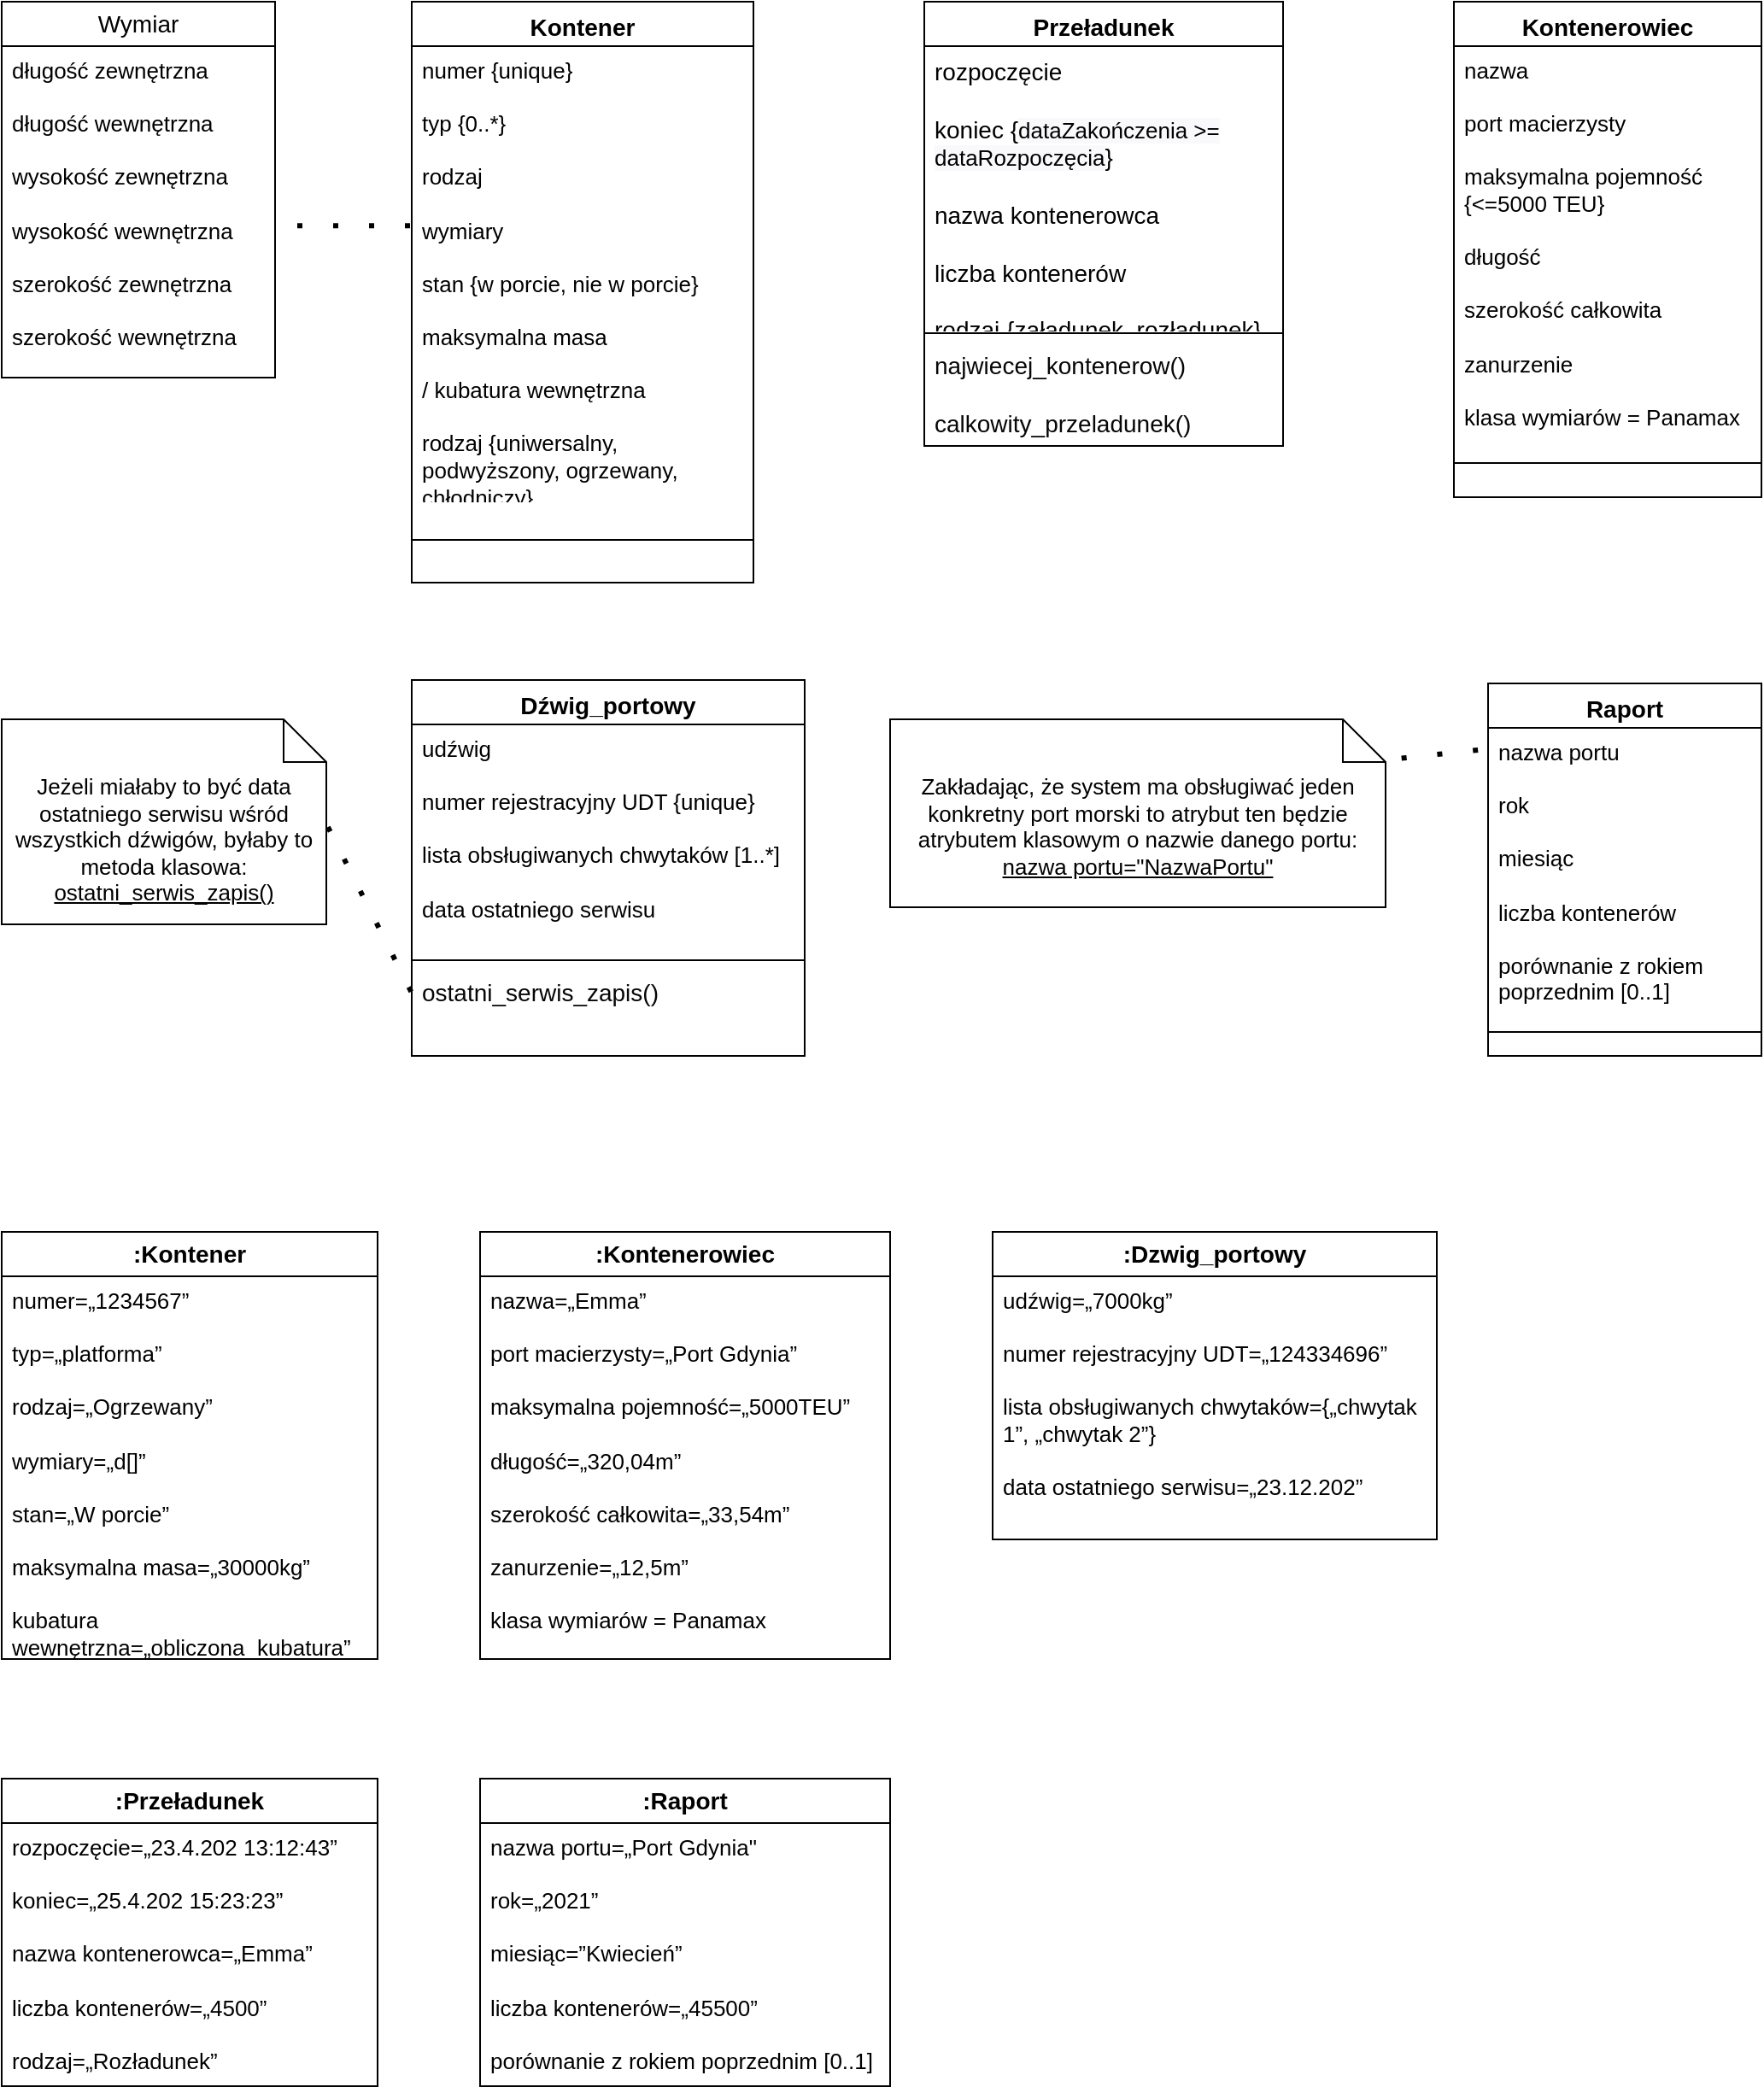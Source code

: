 <mxfile version="24.0.7" type="github">
  <diagram name="Page-1" id="b5b7bab2-c9e2-2cf4-8b2a-24fd1a2a6d21">
    <mxGraphModel dx="1676" dy="1122" grid="1" gridSize="10" guides="1" tooltips="1" connect="1" arrows="1" fold="1" page="1" pageScale="1" pageWidth="827" pageHeight="1169" background="none" math="0" shadow="0">
      <root>
        <mxCell id="0" />
        <mxCell id="1" parent="0" />
        <UserObject label="" tags="Tło" id="TmnGhftIG_K0yJFdEBpx-37">
          <mxCell style="vsdxID=38;edgeStyle=none;dashed=1;dashPattern=1.00 6.00;startArrow=none;endArrow=none;startSize=5;endSize=5;strokeColor=#000000;spacingTop=0;spacingBottom=0;spacingLeft=0;spacingRight=0;verticalAlign=middle;html=1;labelBackgroundColor=#ffffff;rounded=0;exitX=-0.005;exitY=0.398;exitDx=0;exitDy=0;exitPerimeter=0;entryX=1;entryY=0.542;entryDx=0;entryDy=0;strokeWidth=3;entryPerimeter=0;" parent="1" edge="1" target="f64ZwMgdhYQsXgJLThfs-36" source="f64ZwMgdhYQsXgJLThfs-31">
            <mxGeometry relative="1" as="geometry">
              <mxPoint y="-1" as="offset" />
              <Array as="points" />
              <mxPoint x="689" y="186" as="sourcePoint" />
              <mxPoint x="680" y="95" as="targetPoint" />
            </mxGeometry>
          </mxCell>
        </UserObject>
        <UserObject label="" tags="Tło" id="TmnGhftIG_K0yJFdEBpx-40">
          <mxCell style="vsdxID=42;edgeStyle=none;dashed=1;dashPattern=1.00 6.00;startArrow=none;endArrow=none;startSize=5;endSize=5;strokeWidth=3;strokeColor=#000000;spacingTop=0;spacingBottom=0;spacingLeft=0;spacingRight=0;verticalAlign=middle;html=1;labelBackgroundColor=#ffffff;rounded=0;exitX=1.005;exitY=0.525;exitDx=0;exitDy=0;exitPerimeter=0;entryX=-0.001;entryY=0.282;entryDx=0;entryDy=0;entryPerimeter=0;" parent="1" source="f64ZwMgdhYQsXgJLThfs-49" edge="1" target="TmnGhftIG_K0yJFdEBpx-70">
            <mxGeometry relative="1" as="geometry">
              <mxPoint y="-1" as="offset" />
              <Array as="points" />
              <mxPoint x="287" y="674" as="sourcePoint" />
              <mxPoint x="390" y="710" as="targetPoint" />
            </mxGeometry>
          </mxCell>
        </UserObject>
        <UserObject label="" tags="Tło" id="TmnGhftIG_K0yJFdEBpx-43">
          <mxCell style="vsdxID=46;edgeStyle=none;dashed=1;dashPattern=1.00 6.00;startArrow=none;endArrow=none;startSize=5;endSize=5;strokeWidth=3;strokeColor=#000000;spacingTop=0;spacingBottom=0;spacingLeft=0;spacingRight=0;verticalAlign=middle;html=1;labelBackgroundColor=#ffffff;rounded=0;entryX=0;entryY=0.5;entryDx=0;entryDy=0;entryPerimeter=0;exitX=-0.037;exitY=0.079;exitDx=0;exitDy=0;exitPerimeter=0;" parent="1" source="f64ZwMgdhYQsXgJLThfs-46" target="f64ZwMgdhYQsXgJLThfs-21" edge="1">
            <mxGeometry relative="1" as="geometry">
              <mxPoint x="-1" y="-1" as="offset" />
              <Array as="points" />
              <mxPoint x="766.2" y="686.8" as="sourcePoint" />
              <mxPoint x="825" y="694" as="targetPoint" />
            </mxGeometry>
          </mxCell>
        </UserObject>
        <mxCell id="TmnGhftIG_K0yJFdEBpx-67" value="&lt;font style=&quot;font-size: 14px;&quot;&gt;Dźwig_portowy&lt;/font&gt;" style="swimlane;fontStyle=1;align=center;verticalAlign=top;childLayout=stackLayout;horizontal=1;startSize=26;horizontalStack=0;resizeParent=1;resizeParentMax=0;resizeLast=0;collapsible=1;marginBottom=0;whiteSpace=wrap;html=1;" parent="1" vertex="1">
          <mxGeometry x="360" y="437" width="230" height="220" as="geometry">
            <mxRectangle x="440" y="310" width="120" height="30" as="alternateBounds" />
          </mxGeometry>
        </mxCell>
        <mxCell id="TmnGhftIG_K0yJFdEBpx-68" value="&lt;font style=&quot;font-size: 13px;&quot;&gt;udźwig&lt;br&gt;&lt;br&gt;numer rejestracyjny UDT {unique}&lt;br&gt;&lt;br&gt;lista obsługiwanych chwytaków [1..*]&lt;br&gt;&lt;br&gt;data ostatniego serwisu&lt;/font&gt;" style="text;strokeColor=none;fillColor=none;align=left;verticalAlign=top;spacingLeft=4;spacingRight=4;overflow=hidden;rotatable=0;points=[[0,0.5],[1,0.5]];portConstraint=eastwest;whiteSpace=wrap;html=1;" parent="TmnGhftIG_K0yJFdEBpx-67" vertex="1">
          <mxGeometry y="26" width="230" height="134" as="geometry" />
        </mxCell>
        <mxCell id="TmnGhftIG_K0yJFdEBpx-69" value="" style="line;strokeWidth=1;fillColor=none;align=left;verticalAlign=middle;spacingTop=-1;spacingLeft=3;spacingRight=3;rotatable=0;labelPosition=right;points=[];portConstraint=eastwest;strokeColor=inherit;" parent="TmnGhftIG_K0yJFdEBpx-67" vertex="1">
          <mxGeometry y="160" width="230" height="8" as="geometry" />
        </mxCell>
        <mxCell id="TmnGhftIG_K0yJFdEBpx-70" value="&lt;span style=&quot;caret-color: rgb(7, 7, 7); color: rgb(7, 7, 7);&quot;&gt;&lt;font style=&quot;font-size: 14px;&quot;&gt;ostatni_serwis_zapis()&lt;/font&gt;&lt;/span&gt;" style="text;strokeColor=none;fillColor=none;align=left;verticalAlign=top;spacingLeft=4;spacingRight=4;overflow=hidden;rotatable=0;points=[[0,0.5],[1,0.5]];portConstraint=eastwest;whiteSpace=wrap;html=1;" parent="TmnGhftIG_K0yJFdEBpx-67" vertex="1">
          <mxGeometry y="168" width="230" height="52" as="geometry" />
        </mxCell>
        <mxCell id="f64ZwMgdhYQsXgJLThfs-16" value="&lt;font style=&quot;font-size: 14px;&quot;&gt;Przeładunek&lt;/font&gt;" style="swimlane;fontStyle=1;align=center;verticalAlign=top;childLayout=stackLayout;horizontal=1;startSize=26;horizontalStack=0;resizeParent=1;resizeParentMax=0;resizeLast=0;collapsible=1;marginBottom=0;whiteSpace=wrap;html=1;" vertex="1" parent="1">
          <mxGeometry x="660" y="40" width="210" height="260" as="geometry" />
        </mxCell>
        <mxCell id="f64ZwMgdhYQsXgJLThfs-17" value="&lt;font style=&quot;font-size: 14px;&quot;&gt;rozpoczęcie&lt;br&gt;&lt;br&gt;koniec {&lt;span style=&quot;caret-color: rgb(89, 93, 110); font-size: 13px; background-color: rgb(249, 249, 252);&quot;&gt;&lt;font face=&quot;Helvetica&quot;&gt;dataZakończenia &amp;gt;= dataRozpoczęcia&lt;/font&gt;&lt;/span&gt;}&lt;br&gt;&lt;br&gt;nazwa kontenerowca&lt;br&gt;&lt;br&gt;liczba kontenerów&lt;br&gt;&lt;br&gt;rodzaj {załadunek, rozładunek}&lt;/font&gt;" style="text;strokeColor=none;fillColor=none;align=left;verticalAlign=top;spacingLeft=4;spacingRight=4;overflow=hidden;rotatable=0;points=[[0,0.5],[1,0.5]];portConstraint=eastwest;whiteSpace=wrap;html=1;" vertex="1" parent="f64ZwMgdhYQsXgJLThfs-16">
          <mxGeometry y="26" width="210" height="164" as="geometry" />
        </mxCell>
        <mxCell id="f64ZwMgdhYQsXgJLThfs-18" value="" style="line;strokeWidth=1;fillColor=none;align=left;verticalAlign=middle;spacingTop=-1;spacingLeft=3;spacingRight=3;rotatable=0;labelPosition=right;points=[];portConstraint=eastwest;strokeColor=inherit;" vertex="1" parent="f64ZwMgdhYQsXgJLThfs-16">
          <mxGeometry y="190" width="210" height="8" as="geometry" />
        </mxCell>
        <mxCell id="f64ZwMgdhYQsXgJLThfs-19" value="&lt;font style=&quot;font-size: 14px;&quot;&gt;&lt;span style=&quot;caret-color: rgb(7, 7, 7); color: rgb(7, 7, 7);&quot;&gt;najwiecej_kontenerow()&lt;/span&gt;&lt;/font&gt;&lt;div&gt;&lt;font style=&quot;font-size: 14px;&quot;&gt;&lt;span style=&quot;caret-color: rgb(7, 7, 7); color: rgb(7, 7, 7);&quot;&gt;&amp;nbsp;&lt;/span&gt;&lt;br style=&quot;caret-color: rgb(7, 7, 7); color: rgb(7, 7, 7);&quot;&gt;&lt;span style=&quot;caret-color: rgb(7, 7, 7); color: rgb(7, 7, 7);&quot;&gt;calkowity_przeladunek()&lt;/span&gt;&lt;/font&gt;&lt;/div&gt;" style="text;strokeColor=none;fillColor=none;align=left;verticalAlign=top;spacingLeft=4;spacingRight=4;overflow=hidden;rotatable=0;points=[[0,0.5],[1,0.5]];portConstraint=eastwest;whiteSpace=wrap;html=1;" vertex="1" parent="f64ZwMgdhYQsXgJLThfs-16">
          <mxGeometry y="198" width="210" height="62" as="geometry" />
        </mxCell>
        <mxCell id="f64ZwMgdhYQsXgJLThfs-21" value="&lt;font style=&quot;font-size: 13px;&quot;&gt;Zakładając, że system ma obsługiwać jeden konkretny port morski to atrybut ten będzie atrybutem klasowym o nazwie danego portu:&lt;/font&gt;&lt;div&gt;&lt;font style=&quot;font-size: 13px;&quot;&gt;&lt;u&gt;nazwa portu=&quot;NazwaPortu&quot;&lt;/u&gt;&lt;/font&gt;&lt;/div&gt;" style="shape=note2;boundedLbl=1;whiteSpace=wrap;html=1;size=25;verticalAlign=top;align=center;" vertex="1" parent="1">
          <mxGeometry x="640" y="460" width="290" height="110" as="geometry" />
        </mxCell>
        <mxCell id="f64ZwMgdhYQsXgJLThfs-30" value="&lt;font style=&quot;font-size: 14px;&quot;&gt;Kontener&lt;/font&gt;" style="swimlane;fontStyle=1;align=center;verticalAlign=top;childLayout=stackLayout;horizontal=1;startSize=26;horizontalStack=0;resizeParent=1;resizeParentMax=0;resizeLast=0;collapsible=1;marginBottom=0;whiteSpace=wrap;html=1;" vertex="1" parent="1">
          <mxGeometry x="360" y="40" width="200" height="340" as="geometry" />
        </mxCell>
        <mxCell id="f64ZwMgdhYQsXgJLThfs-31" value="&lt;font style=&quot;font-size: 13px;&quot;&gt;numer {unique}&lt;br&gt;&lt;br&gt;typ {0..*}&lt;br&gt;&lt;br&gt;rodzaj&lt;br&gt;&lt;br&gt;wymiary&lt;br&gt;&lt;br&gt;stan {w porcie, nie w porcie}&lt;br&gt;&lt;br&gt;maksymalna masa&lt;br&gt;&lt;br&gt;/ kubatura wewnętrzna&lt;/font&gt;&lt;br&gt;&lt;div&gt;&lt;font style=&quot;font-size: 13px;&quot;&gt;&lt;br&gt;&lt;/font&gt;&lt;/div&gt;&lt;div&gt;&lt;font style=&quot;font-size: 13px;&quot;&gt;rodzaj {uniwersalny, podwyższony, ogrzewany, chłodniczy}&lt;/font&gt;&lt;/div&gt;" style="text;strokeColor=none;fillColor=none;align=left;verticalAlign=top;spacingLeft=4;spacingRight=4;overflow=hidden;rotatable=0;points=[[0,0.5],[1,0.5]];portConstraint=eastwest;whiteSpace=wrap;html=1;" vertex="1" parent="f64ZwMgdhYQsXgJLThfs-30">
          <mxGeometry y="26" width="200" height="264" as="geometry" />
        </mxCell>
        <mxCell id="f64ZwMgdhYQsXgJLThfs-32" value="" style="line;strokeWidth=1;fillColor=none;align=left;verticalAlign=middle;spacingTop=-1;spacingLeft=3;spacingRight=3;rotatable=0;labelPosition=right;points=[];portConstraint=eastwest;strokeColor=inherit;" vertex="1" parent="f64ZwMgdhYQsXgJLThfs-30">
          <mxGeometry y="290" width="200" height="50" as="geometry" />
        </mxCell>
        <mxCell id="f64ZwMgdhYQsXgJLThfs-35" value="&lt;font style=&quot;font-size: 14px;&quot;&gt;Wymiar&lt;/font&gt;" style="swimlane;fontStyle=0;childLayout=stackLayout;horizontal=1;startSize=26;fillColor=none;horizontalStack=0;resizeParent=1;resizeParentMax=0;resizeLast=0;collapsible=1;marginBottom=0;whiteSpace=wrap;html=1;" vertex="1" parent="1">
          <mxGeometry x="120" y="40" width="160" height="220" as="geometry" />
        </mxCell>
        <mxCell id="f64ZwMgdhYQsXgJLThfs-36" value="&lt;font style=&quot;font-size: 13px;&quot;&gt;długość zewnętrzna&lt;br&gt;&lt;br&gt;długość wewnętrzna&lt;br&gt;&lt;br&gt;wysokość zewnętrzna&lt;br&gt;&lt;br&gt;wysokość wewnętrzna&lt;br&gt;&lt;br&gt;szerokość zewnętrzna&lt;br&gt;&lt;br&gt;szerokość wewnętrzna&lt;/font&gt;" style="text;strokeColor=none;fillColor=none;align=left;verticalAlign=top;spacingLeft=4;spacingRight=4;overflow=hidden;rotatable=0;points=[[0,0.5],[1,0.5]];portConstraint=eastwest;whiteSpace=wrap;html=1;" vertex="1" parent="f64ZwMgdhYQsXgJLThfs-35">
          <mxGeometry y="26" width="160" height="194" as="geometry" />
        </mxCell>
        <mxCell id="f64ZwMgdhYQsXgJLThfs-39" value="&lt;span style=&quot;font-size: 14px;&quot;&gt;Kontenerowiec&lt;/span&gt;" style="swimlane;fontStyle=1;align=center;verticalAlign=top;childLayout=stackLayout;horizontal=1;startSize=26;horizontalStack=0;resizeParent=1;resizeParentMax=0;resizeLast=0;collapsible=1;marginBottom=0;whiteSpace=wrap;html=1;" vertex="1" parent="1">
          <mxGeometry x="970" y="40" width="180" height="290" as="geometry" />
        </mxCell>
        <mxCell id="f64ZwMgdhYQsXgJLThfs-40" value="&lt;font style=&quot;font-size: 13px;&quot;&gt;nazwa&lt;/font&gt;&lt;div&gt;&lt;font style=&quot;font-size: 13px;&quot;&gt;&lt;br&gt;port macierzysty&amp;nbsp;&lt;br&gt;&lt;br&gt;&lt;/font&gt;&lt;/div&gt;&lt;div&gt;&lt;font style=&quot;font-size: 13px;&quot;&gt;maksymalna pojemność {&amp;lt;=5000 TEU}&amp;nbsp;&lt;br&gt;&lt;br&gt;&lt;/font&gt;&lt;/div&gt;&lt;div&gt;&lt;font style=&quot;font-size: 13px;&quot;&gt;długość&amp;nbsp;&lt;br&gt;&lt;br&gt;&lt;/font&gt;&lt;/div&gt;&lt;div&gt;&lt;font style=&quot;font-size: 13px;&quot;&gt;szerokość całkowita&amp;nbsp;&lt;br&gt;&lt;br&gt;&lt;/font&gt;&lt;/div&gt;&lt;div&gt;&lt;font style=&quot;font-size: 13px;&quot;&gt;zanurzenie&amp;nbsp;&lt;br&gt;&lt;br&gt;&lt;/font&gt;&lt;/div&gt;&lt;div&gt;&lt;font style=&quot;font-size: 13px;&quot;&gt;klasa wymiarów = Panamax&lt;/font&gt;&lt;/div&gt;" style="text;strokeColor=none;fillColor=none;align=left;verticalAlign=top;spacingLeft=4;spacingRight=4;overflow=hidden;rotatable=0;points=[[0,0.5],[1,0.5]];portConstraint=eastwest;whiteSpace=wrap;html=1;" vertex="1" parent="f64ZwMgdhYQsXgJLThfs-39">
          <mxGeometry y="26" width="180" height="224" as="geometry" />
        </mxCell>
        <mxCell id="f64ZwMgdhYQsXgJLThfs-41" value="" style="line;strokeWidth=1;fillColor=none;align=left;verticalAlign=middle;spacingTop=-1;spacingLeft=3;spacingRight=3;rotatable=0;labelPosition=right;points=[];portConstraint=eastwest;strokeColor=inherit;" vertex="1" parent="f64ZwMgdhYQsXgJLThfs-39">
          <mxGeometry y="250" width="180" height="40" as="geometry" />
        </mxCell>
        <mxCell id="f64ZwMgdhYQsXgJLThfs-45" value="&lt;font style=&quot;font-size: 14px;&quot;&gt;Raport&lt;/font&gt;" style="swimlane;fontStyle=1;align=center;verticalAlign=top;childLayout=stackLayout;horizontal=1;startSize=26;horizontalStack=0;resizeParent=1;resizeParentMax=0;resizeLast=0;collapsible=1;marginBottom=0;whiteSpace=wrap;html=1;" vertex="1" parent="1">
          <mxGeometry x="990" y="439" width="160" height="218" as="geometry" />
        </mxCell>
        <mxCell id="f64ZwMgdhYQsXgJLThfs-46" value="&lt;font style=&quot;font-size: 13px;&quot;&gt;nazwa portu&lt;/font&gt;&lt;div&gt;&lt;font style=&quot;font-size: 13px;&quot;&gt;&lt;br&gt;rok&lt;/font&gt;&lt;/div&gt;&lt;div&gt;&lt;font style=&quot;font-size: 13px;&quot;&gt;&lt;br&gt;miesiąc&lt;/font&gt;&lt;/div&gt;&lt;div&gt;&lt;font style=&quot;font-size: 13px;&quot;&gt;&lt;br&gt;liczba kontenerów&lt;/font&gt;&lt;/div&gt;&lt;div&gt;&lt;font style=&quot;font-size: 13px;&quot;&gt;&lt;br&gt;porównanie z rokiem poprzednim [0..1]&lt;/font&gt;&lt;/div&gt;" style="text;strokeColor=none;fillColor=none;align=left;verticalAlign=top;spacingLeft=4;spacingRight=4;overflow=hidden;rotatable=0;points=[[0,0.5],[1,0.5]];portConstraint=eastwest;whiteSpace=wrap;html=1;" vertex="1" parent="f64ZwMgdhYQsXgJLThfs-45">
          <mxGeometry y="26" width="160" height="164" as="geometry" />
        </mxCell>
        <mxCell id="f64ZwMgdhYQsXgJLThfs-47" value="" style="line;strokeWidth=1;fillColor=none;align=left;verticalAlign=middle;spacingTop=-1;spacingLeft=3;spacingRight=3;rotatable=0;labelPosition=right;points=[];portConstraint=eastwest;strokeColor=inherit;" vertex="1" parent="f64ZwMgdhYQsXgJLThfs-45">
          <mxGeometry y="190" width="160" height="28" as="geometry" />
        </mxCell>
        <mxCell id="f64ZwMgdhYQsXgJLThfs-49" value="&lt;font style=&quot;font-size: 13px;&quot;&gt;Jeżeli miałaby to być data ostatniego serwisu wśród wszystkich dźwigów, byłaby to metoda klasowa:&lt;/font&gt;&lt;div&gt;&lt;font style=&quot;font-size: 13px;&quot;&gt;&lt;u&gt;ostatni_serwis_zapis()&lt;/u&gt;&lt;/font&gt;&lt;/div&gt;" style="shape=note2;boundedLbl=1;whiteSpace=wrap;html=1;size=25;verticalAlign=top;align=center;" vertex="1" parent="1">
          <mxGeometry x="120" y="460" width="190" height="120" as="geometry" />
        </mxCell>
        <mxCell id="f64ZwMgdhYQsXgJLThfs-50" value="&lt;span style=&quot;text-align: left;&quot;&gt;&lt;font style=&quot;font-size: 14px;&quot;&gt;&lt;b&gt;:Kontener&lt;/b&gt;&lt;/font&gt;&lt;/span&gt;" style="swimlane;fontStyle=0;childLayout=stackLayout;horizontal=1;startSize=26;fillColor=none;horizontalStack=0;resizeParent=1;resizeParentMax=0;resizeLast=0;collapsible=1;marginBottom=0;whiteSpace=wrap;html=1;" vertex="1" parent="1">
          <mxGeometry x="120" y="760" width="220" height="250" as="geometry" />
        </mxCell>
        <mxCell id="f64ZwMgdhYQsXgJLThfs-51" value="&lt;font style=&quot;font-size: 13px;&quot;&gt;numer=„1234567”&lt;/font&gt;&lt;div style=&quot;font-size: 13px;&quot;&gt;&lt;font style=&quot;font-size: 13px;&quot;&gt;&amp;nbsp;&lt;br&gt;typ=„platforma”&lt;/font&gt;&lt;/div&gt;&lt;div style=&quot;font-size: 13px;&quot;&gt;&lt;font style=&quot;font-size: 13px;&quot;&gt;&lt;br&gt;rodzaj=„Ogrzewany”&amp;nbsp;&lt;/font&gt;&lt;/div&gt;&lt;div style=&quot;font-size: 13px;&quot;&gt;&lt;font style=&quot;font-size: 13px;&quot;&gt;&lt;br&gt;wymiary=„d[]”&lt;/font&gt;&lt;/div&gt;&lt;div style=&quot;font-size: 13px;&quot;&gt;&lt;font style=&quot;font-size: 13px;&quot;&gt;&lt;br&gt;stan=„W porcie”&lt;/font&gt;&lt;/div&gt;&lt;div style=&quot;font-size: 13px;&quot;&gt;&lt;font style=&quot;font-size: 13px;&quot;&gt;&lt;br&gt;&lt;/font&gt;&lt;/div&gt;&lt;div style=&quot;font-size: 13px;&quot;&gt;&lt;font style=&quot;font-size: 13px;&quot;&gt;maksymalna masa=„30000kg”&lt;/font&gt;&lt;/div&gt;&lt;div style=&quot;font-size: 13px;&quot;&gt;&lt;font style=&quot;font-size: 13px;&quot;&gt;&lt;br&gt;kubatura wewnętrzna=„obliczona_kubatura”&lt;/font&gt;&lt;br&gt;&lt;/div&gt;" style="text;strokeColor=none;fillColor=none;align=left;verticalAlign=top;spacingLeft=4;spacingRight=4;overflow=hidden;rotatable=0;points=[[0,0.5],[1,0.5]];portConstraint=eastwest;whiteSpace=wrap;html=1;" vertex="1" parent="f64ZwMgdhYQsXgJLThfs-50">
          <mxGeometry y="26" width="220" height="224" as="geometry" />
        </mxCell>
        <mxCell id="f64ZwMgdhYQsXgJLThfs-54" value="&lt;span style=&quot;text-align: left;&quot;&gt;&lt;font style=&quot;font-size: 14px;&quot;&gt;&lt;b&gt;:Kontenerowiec&lt;/b&gt;&lt;/font&gt;&lt;/span&gt;" style="swimlane;fontStyle=0;childLayout=stackLayout;horizontal=1;startSize=26;fillColor=none;horizontalStack=0;resizeParent=1;resizeParentMax=0;resizeLast=0;collapsible=1;marginBottom=0;whiteSpace=wrap;html=1;" vertex="1" parent="1">
          <mxGeometry x="400" y="760" width="240" height="250" as="geometry" />
        </mxCell>
        <mxCell id="f64ZwMgdhYQsXgJLThfs-55" value="&lt;font style=&quot;font-size: 13px;&quot;&gt;nazwa=„Emma”&lt;/font&gt;&lt;div&gt;&lt;font style=&quot;font-size: 13px;&quot;&gt;&lt;br&gt;port macierzysty=„Port Gdynia”&amp;nbsp;&lt;/font&gt;&lt;/div&gt;&lt;div&gt;&lt;font style=&quot;font-size: 13px;&quot;&gt;&lt;br&gt;maksymalna pojemność=„5000TEU”&lt;/font&gt;&lt;/div&gt;&lt;div&gt;&lt;font style=&quot;font-size: 13px;&quot;&gt;&lt;br&gt;długość=„320,04m”&lt;/font&gt;&lt;/div&gt;&lt;div&gt;&lt;font style=&quot;font-size: 13px;&quot;&gt;&lt;br&gt;szerokość całkowita=„33,54m”&lt;/font&gt;&lt;/div&gt;&lt;div&gt;&lt;font style=&quot;font-size: 13px;&quot;&gt;&lt;br&gt;zanurzenie=„12,5m”&lt;/font&gt;&lt;/div&gt;&lt;div&gt;&lt;font style=&quot;font-size: 13px;&quot;&gt;&lt;br&gt;klasa wymiarów = Panamax&lt;/font&gt;&lt;/div&gt;" style="text;strokeColor=none;fillColor=none;align=left;verticalAlign=top;spacingLeft=4;spacingRight=4;overflow=hidden;rotatable=0;points=[[0,0.5],[1,0.5]];portConstraint=eastwest;whiteSpace=wrap;html=1;" vertex="1" parent="f64ZwMgdhYQsXgJLThfs-54">
          <mxGeometry y="26" width="240" height="224" as="geometry" />
        </mxCell>
        <mxCell id="f64ZwMgdhYQsXgJLThfs-58" value="&lt;span style=&quot;font-size: 14px; text-align: left;&quot;&gt;&lt;b&gt;:Dzwig_portowy&lt;/b&gt;&lt;/span&gt;" style="swimlane;fontStyle=0;childLayout=stackLayout;horizontal=1;startSize=26;fillColor=none;horizontalStack=0;resizeParent=1;resizeParentMax=0;resizeLast=0;collapsible=1;marginBottom=0;whiteSpace=wrap;html=1;" vertex="1" parent="1">
          <mxGeometry x="700" y="760" width="260" height="180" as="geometry" />
        </mxCell>
        <mxCell id="f64ZwMgdhYQsXgJLThfs-59" value="&lt;font style=&quot;font-size: 13px;&quot;&gt;udźwig=„7000kg”&lt;/font&gt;&lt;div&gt;&lt;font style=&quot;font-size: 13px;&quot;&gt;&lt;br&gt;numer rejestracyjny UDT=„124334696”&lt;/font&gt;&lt;/div&gt;&lt;div&gt;&lt;font style=&quot;font-size: 13px;&quot;&gt;&lt;br&gt;lista obsługiwanych chwytaków={„chwytak 1”, „chwytak 2”}&lt;/font&gt;&lt;/div&gt;&lt;div&gt;&lt;font style=&quot;font-size: 13px;&quot;&gt;&lt;br&gt;data ostatniego serwisu=„23.12.202”&lt;/font&gt;&lt;/div&gt;" style="text;strokeColor=none;fillColor=none;align=left;verticalAlign=top;spacingLeft=4;spacingRight=4;overflow=hidden;rotatable=0;points=[[0,0.5],[1,0.5]];portConstraint=eastwest;whiteSpace=wrap;html=1;" vertex="1" parent="f64ZwMgdhYQsXgJLThfs-58">
          <mxGeometry y="26" width="260" height="154" as="geometry" />
        </mxCell>
        <mxCell id="f64ZwMgdhYQsXgJLThfs-62" value="&lt;span style=&quot;font-size: 14px; text-align: left;&quot;&gt;&lt;b&gt;:Raport&lt;/b&gt;&lt;/span&gt;" style="swimlane;fontStyle=0;childLayout=stackLayout;horizontal=1;startSize=26;fillColor=none;horizontalStack=0;resizeParent=1;resizeParentMax=0;resizeLast=0;collapsible=1;marginBottom=0;whiteSpace=wrap;html=1;" vertex="1" parent="1">
          <mxGeometry x="400" y="1080" width="240" height="180" as="geometry" />
        </mxCell>
        <mxCell id="f64ZwMgdhYQsXgJLThfs-63" value="&lt;font style=&quot;font-size: 13px;&quot;&gt;nazwa portu=„Port Gdynia&quot;&lt;/font&gt;&lt;div&gt;&lt;font style=&quot;font-size: 13px;&quot;&gt;&lt;br&gt;rok=„2021”&lt;/font&gt;&lt;/div&gt;&lt;div&gt;&lt;font style=&quot;font-size: 13px;&quot;&gt;&amp;nbsp;&lt;br&gt;miesiąc=”Kwiecień”&lt;/font&gt;&lt;/div&gt;&lt;div&gt;&lt;font style=&quot;font-size: 13px;&quot;&gt;&lt;br&gt;liczba kontenerów=„45500”&lt;/font&gt;&lt;/div&gt;&lt;div&gt;&lt;font style=&quot;font-size: 13px;&quot;&gt;&lt;br&gt;porównanie z rokiem poprzednim [0..1]&lt;/font&gt;&lt;/div&gt;" style="text;strokeColor=none;fillColor=none;align=left;verticalAlign=top;spacingLeft=4;spacingRight=4;overflow=hidden;rotatable=0;points=[[0,0.5],[1,0.5]];portConstraint=eastwest;whiteSpace=wrap;html=1;" vertex="1" parent="f64ZwMgdhYQsXgJLThfs-62">
          <mxGeometry y="26" width="240" height="154" as="geometry" />
        </mxCell>
        <mxCell id="f64ZwMgdhYQsXgJLThfs-66" value="&lt;span style=&quot;text-align: left; font-size: 14px;&quot;&gt;&lt;b&gt;&lt;font style=&quot;font-size: 14px;&quot;&gt;:&lt;/font&gt;&lt;font style=&quot;font-size: 14px;&quot;&gt;Przeładunek&lt;/font&gt;&lt;/b&gt;&lt;/span&gt;" style="swimlane;fontStyle=0;childLayout=stackLayout;horizontal=1;startSize=26;fillColor=none;horizontalStack=0;resizeParent=1;resizeParentMax=0;resizeLast=0;collapsible=1;marginBottom=0;whiteSpace=wrap;html=1;" vertex="1" parent="1">
          <mxGeometry x="120" y="1080" width="220" height="180" as="geometry" />
        </mxCell>
        <mxCell id="f64ZwMgdhYQsXgJLThfs-67" value="&lt;font style=&quot;font-size: 13px;&quot;&gt;rozpoczęcie=„23.4.202 13:12:43”&lt;/font&gt;&lt;div&gt;&lt;font style=&quot;font-size: 13px;&quot;&gt;&lt;br&gt;koniec=„25.4.202 15:23:23”&lt;/font&gt;&lt;/div&gt;&lt;div&gt;&lt;font style=&quot;font-size: 13px;&quot;&gt;&amp;nbsp;&lt;br&gt;nazwa kontenerowca=„Emma”&amp;nbsp;&lt;/font&gt;&lt;/div&gt;&lt;div&gt;&lt;font style=&quot;font-size: 13px;&quot;&gt;&lt;br&gt;liczba kontenerów=„4500”&lt;/font&gt;&lt;/div&gt;&lt;div&gt;&lt;font style=&quot;font-size: 13px;&quot;&gt;&lt;br&gt;rodzaj=„Rozładunek”&lt;/font&gt;&lt;br&gt;&lt;/div&gt;" style="text;strokeColor=none;fillColor=none;align=left;verticalAlign=top;spacingLeft=4;spacingRight=4;overflow=hidden;rotatable=0;points=[[0,0.5],[1,0.5]];portConstraint=eastwest;whiteSpace=wrap;html=1;" vertex="1" parent="f64ZwMgdhYQsXgJLThfs-66">
          <mxGeometry y="26" width="220" height="154" as="geometry" />
        </mxCell>
      </root>
    </mxGraphModel>
  </diagram>
</mxfile>
